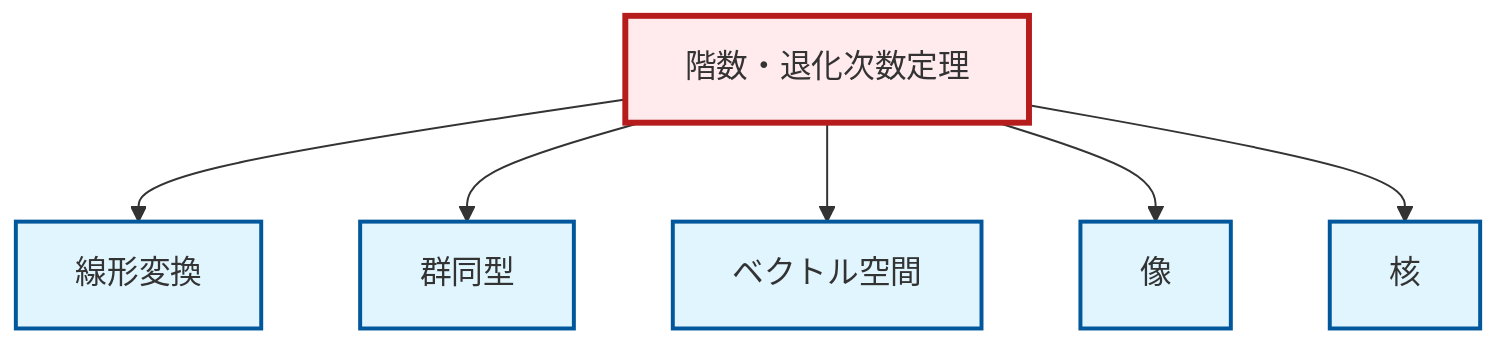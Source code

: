 graph TD
    classDef definition fill:#e1f5fe,stroke:#01579b,stroke-width:2px
    classDef theorem fill:#f3e5f5,stroke:#4a148c,stroke-width:2px
    classDef axiom fill:#fff3e0,stroke:#e65100,stroke-width:2px
    classDef example fill:#e8f5e9,stroke:#1b5e20,stroke-width:2px
    classDef current fill:#ffebee,stroke:#b71c1c,stroke-width:3px
    def-linear-transformation["線形変換"]:::definition
    def-kernel["核"]:::definition
    def-vector-space["ベクトル空間"]:::definition
    def-isomorphism["群同型"]:::definition
    def-image["像"]:::definition
    thm-rank-nullity["階数・退化次数定理"]:::theorem
    thm-rank-nullity --> def-linear-transformation
    thm-rank-nullity --> def-isomorphism
    thm-rank-nullity --> def-vector-space
    thm-rank-nullity --> def-image
    thm-rank-nullity --> def-kernel
    class thm-rank-nullity current